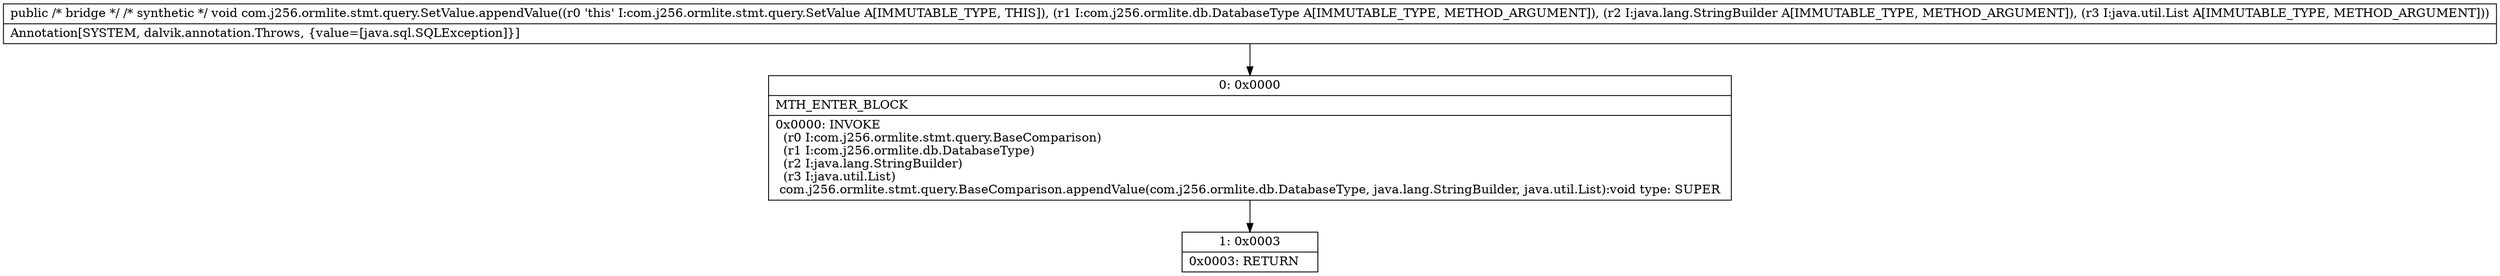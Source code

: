 digraph "CFG forcom.j256.ormlite.stmt.query.SetValue.appendValue(Lcom\/j256\/ormlite\/db\/DatabaseType;Ljava\/lang\/StringBuilder;Ljava\/util\/List;)V" {
Node_0 [shape=record,label="{0\:\ 0x0000|MTH_ENTER_BLOCK\l|0x0000: INVOKE  \l  (r0 I:com.j256.ormlite.stmt.query.BaseComparison)\l  (r1 I:com.j256.ormlite.db.DatabaseType)\l  (r2 I:java.lang.StringBuilder)\l  (r3 I:java.util.List)\l com.j256.ormlite.stmt.query.BaseComparison.appendValue(com.j256.ormlite.db.DatabaseType, java.lang.StringBuilder, java.util.List):void type: SUPER \l}"];
Node_1 [shape=record,label="{1\:\ 0x0003|0x0003: RETURN   \l}"];
MethodNode[shape=record,label="{public \/* bridge *\/ \/* synthetic *\/ void com.j256.ormlite.stmt.query.SetValue.appendValue((r0 'this' I:com.j256.ormlite.stmt.query.SetValue A[IMMUTABLE_TYPE, THIS]), (r1 I:com.j256.ormlite.db.DatabaseType A[IMMUTABLE_TYPE, METHOD_ARGUMENT]), (r2 I:java.lang.StringBuilder A[IMMUTABLE_TYPE, METHOD_ARGUMENT]), (r3 I:java.util.List A[IMMUTABLE_TYPE, METHOD_ARGUMENT]))  | Annotation[SYSTEM, dalvik.annotation.Throws, \{value=[java.sql.SQLException]\}]\l}"];
MethodNode -> Node_0;
Node_0 -> Node_1;
}

